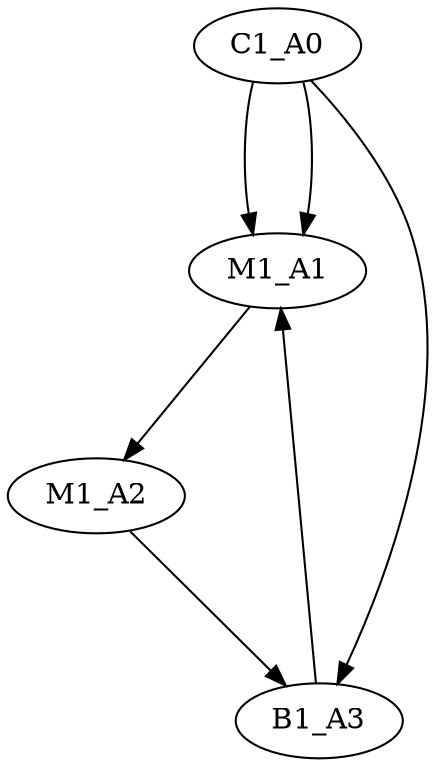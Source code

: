 digraph G {

//dm-sched dev/wbm1 add ../../ftm/ftmx86/my_mps_finite.dot # load pattern
//dm-cmd dev/wbm1 startpattern PatB                        # start pattern
//dm-cmd dev/wbm1 status -v                                # show sent message counts
//dm-cmd dev/wbm1 cleardiag                                # clear diagnostics

name="1000x16u_alternate"
graph [rankdir   = TB, nodesep           = 0.6, mindist     = 1.0, ranksep = 1.0, overlap = false]
node [cpu="1", pattern=PatB, patentry=0, patexit=0,  style     = "filled", fillcolor = "white", color = "black"];
edge [type="defdst"];

C1_A0 [type="flow",  patentry=1, toffs=0, qty="999", tvalid="0", vabs="true"];
// par contains MPS protocol: MAC address (6) + index (1) + flag (1)
M1_A1 [type="tmsg",  patentry=1, toffs=0,       fid=1, gid=4043, evtno=4043, sid="0", bpid="0", par="0x0000000000000201"];
M1_A2 [type="tmsg",              toffs=100000,   fid=1, gid=4043, evtno=4043, sid="0", bpid="0", par="0x0000000000000301"];
B1_A3 [type="block", patexit=1,  tperiod=200000, qlo="true"];

C1_A0 -> M1_A1 -> M1_A2 -> B1_A3;
B1_A3 -> M1_A1 [type="altdst"];
C1_A0 -> M1_A1 [type="flowdst"];
C1_A0 -> B1_A3 [type="target"];

}
